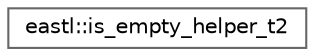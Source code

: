 digraph "类继承关系图"
{
 // LATEX_PDF_SIZE
  bgcolor="transparent";
  edge [fontname=Helvetica,fontsize=10,labelfontname=Helvetica,labelfontsize=10];
  node [fontname=Helvetica,fontsize=10,shape=box,height=0.2,width=0.4];
  rankdir="LR";
  Node0 [id="Node000000",label="eastl::is_empty_helper_t2",height=0.2,width=0.4,color="grey40", fillcolor="white", style="filled",URL="$structeastl_1_1is__empty__helper__t2.html",tooltip=" "];
}
